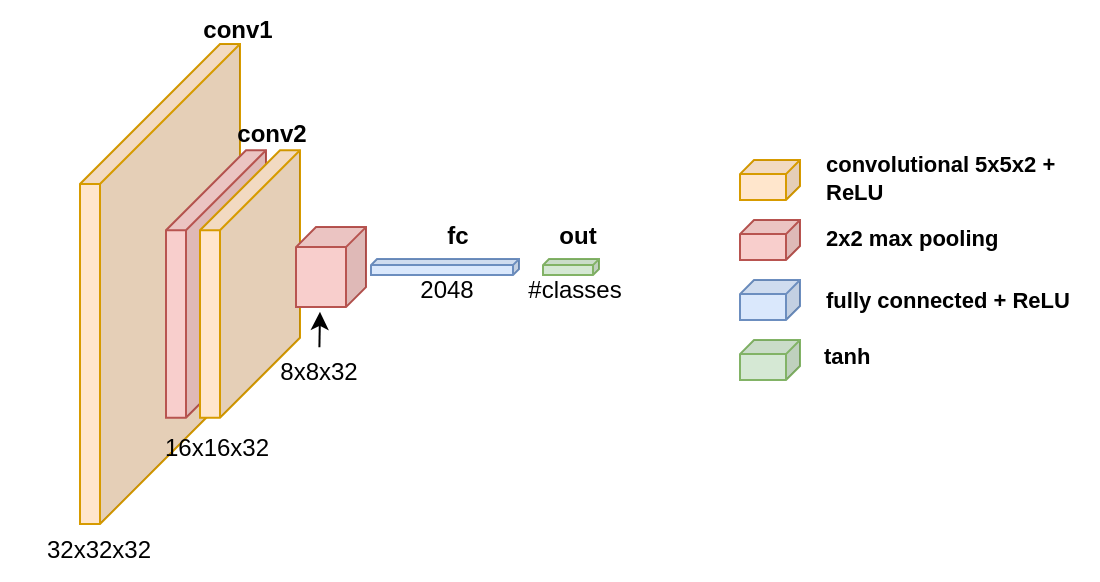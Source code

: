 <mxfile version="20.3.0" type="github"><diagram id="QJjx0-fPxzvcmYibJWj1" name="Page-1"><mxGraphModel dx="816" dy="454" grid="1" gridSize="10" guides="1" tooltips="1" connect="1" arrows="1" fold="1" page="1" pageScale="1" pageWidth="827" pageHeight="583" math="0" shadow="0"><root><mxCell id="0"/><mxCell id="1" parent="0"/><mxCell id="U6Gq5deSnRf4Gec1gaye-50" value="" style="shape=cube;whiteSpace=wrap;html=1;boundedLbl=1;backgroundOutline=1;darkOpacity=0.05;darkOpacity2=0.1;size=70;direction=east;flipH=1;fillColor=#ffe6cc;strokeColor=#d79b00;" vertex="1" parent="1"><mxGeometry x="60" y="172" width="80" height="240" as="geometry"/></mxCell><mxCell id="4f-DMQIj-ya-iA7LCkDa-23" value="" style="shape=cube;whiteSpace=wrap;html=1;boundedLbl=1;backgroundOutline=1;darkOpacity=0.05;darkOpacity2=0.1;size=7;direction=east;flipH=1;fillColor=#ffe6cc;strokeColor=#d79b00;fontSize=11;" parent="1" vertex="1"><mxGeometry x="390" y="230.03" width="30" height="20" as="geometry"/></mxCell><mxCell id="4f-DMQIj-ya-iA7LCkDa-24" value="" style="shape=cube;whiteSpace=wrap;html=1;boundedLbl=1;backgroundOutline=1;darkOpacity=0.05;darkOpacity2=0.1;size=7;direction=east;flipH=1;fillColor=#f8cecc;strokeColor=#b85450;fontSize=11;" parent="1" vertex="1"><mxGeometry x="390" y="260.03" width="30" height="20" as="geometry"/></mxCell><mxCell id="4f-DMQIj-ya-iA7LCkDa-26" value="" style="shape=cube;whiteSpace=wrap;html=1;boundedLbl=1;backgroundOutline=1;darkOpacity=0.05;darkOpacity2=0.1;size=7;direction=east;flipH=1;fillColor=#dae8fc;strokeColor=#6c8ebf;fontSize=11;" parent="1" vertex="1"><mxGeometry x="390" y="290.03" width="30" height="20" as="geometry"/></mxCell><mxCell id="4f-DMQIj-ya-iA7LCkDa-28" value="" style="shape=cube;whiteSpace=wrap;html=1;boundedLbl=1;backgroundOutline=1;darkOpacity=0.05;darkOpacity2=0.1;size=7;direction=east;flipH=1;fillColor=#d5e8d4;strokeColor=#82b366;fontSize=11;" parent="1" vertex="1"><mxGeometry x="390" y="320.03" width="30" height="20" as="geometry"/></mxCell><mxCell id="4f-DMQIj-ya-iA7LCkDa-29" value="&lt;b&gt;conv1&lt;/b&gt;" style="text;html=1;strokeColor=none;fillColor=none;align=center;verticalAlign=middle;whiteSpace=wrap;rounded=0;" parent="1" vertex="1"><mxGeometry x="119" y="150" width="40" height="30" as="geometry"/></mxCell><mxCell id="4f-DMQIj-ya-iA7LCkDa-36" value="&lt;b&gt;fc&lt;/b&gt;" style="text;html=1;strokeColor=none;fillColor=none;align=center;verticalAlign=middle;whiteSpace=wrap;rounded=0;" parent="1" vertex="1"><mxGeometry x="229" y="252.56" width="40" height="30" as="geometry"/></mxCell><mxCell id="4f-DMQIj-ya-iA7LCkDa-38" value="32x32x32" style="text;html=1;strokeColor=none;fillColor=none;align=center;verticalAlign=middle;whiteSpace=wrap;rounded=0;" parent="1" vertex="1"><mxGeometry x="20" y="410" width="99" height="30" as="geometry"/></mxCell><mxCell id="4f-DMQIj-ya-iA7LCkDa-39" value="16x16x32" style="text;html=1;strokeColor=none;fillColor=none;align=center;verticalAlign=middle;whiteSpace=wrap;rounded=0;" parent="1" vertex="1"><mxGeometry x="78.5" y="358.88" width="99" height="30" as="geometry"/></mxCell><mxCell id="4f-DMQIj-ya-iA7LCkDa-49" value="2048" style="text;html=1;strokeColor=none;fillColor=none;align=center;verticalAlign=middle;whiteSpace=wrap;rounded=0;" parent="1" vertex="1"><mxGeometry x="193.5" y="282.56" width="99" height="24" as="geometry"/></mxCell><mxCell id="4f-DMQIj-ya-iA7LCkDa-50" value="convolutional 5x5x2 + ReLU" style="text;html=1;strokeColor=none;fillColor=none;align=left;verticalAlign=middle;whiteSpace=wrap;rounded=0;fontStyle=1;fontSize=11;" parent="1" vertex="1"><mxGeometry x="431" y="227.09" width="138" height="23.88" as="geometry"/></mxCell><mxCell id="4f-DMQIj-ya-iA7LCkDa-51" value="2x2 max pooling" style="text;html=1;strokeColor=none;fillColor=none;align=left;verticalAlign=middle;whiteSpace=wrap;rounded=0;fontStyle=1;fontSize=11;" parent="1" vertex="1"><mxGeometry x="431" y="257.09" width="138" height="23.88" as="geometry"/></mxCell><mxCell id="4f-DMQIj-ya-iA7LCkDa-52" value="fully connected + ReLU" style="text;html=1;strokeColor=none;fillColor=none;align=left;verticalAlign=middle;whiteSpace=wrap;rounded=0;fontStyle=1;fontSize=11;" parent="1" vertex="1"><mxGeometry x="431" y="288.15" width="138" height="23.88" as="geometry"/></mxCell><mxCell id="4f-DMQIj-ya-iA7LCkDa-53" value="tanh" style="text;html=1;strokeColor=none;fillColor=none;align=left;verticalAlign=middle;whiteSpace=wrap;rounded=0;fontStyle=1;fontSize=11;" parent="1" vertex="1"><mxGeometry x="430" y="316.15" width="138" height="23.88" as="geometry"/></mxCell><mxCell id="U6Gq5deSnRf4Gec1gaye-10" value="#classes" style="text;html=1;strokeColor=none;fillColor=none;align=center;verticalAlign=middle;whiteSpace=wrap;rounded=0;" vertex="1" parent="1"><mxGeometry x="258" y="282.56" width="99" height="24" as="geometry"/></mxCell><mxCell id="U6Gq5deSnRf4Gec1gaye-39" value="&lt;b&gt;out&lt;/b&gt;" style="text;html=1;strokeColor=none;fillColor=none;align=center;verticalAlign=middle;whiteSpace=wrap;rounded=0;" vertex="1" parent="1"><mxGeometry x="288.5" y="252.56" width="40" height="30" as="geometry"/></mxCell><mxCell id="U6Gq5deSnRf4Gec1gaye-51" value="" style="shape=cube;whiteSpace=wrap;html=1;boundedLbl=1;backgroundOutline=1;darkOpacity=0.05;darkOpacity2=0.1;size=40;direction=east;flipH=1;fillColor=#f8cecc;strokeColor=#b85450;" vertex="1" parent="1"><mxGeometry x="103" y="225.13" width="50" height="133.75" as="geometry"/></mxCell><mxCell id="U6Gq5deSnRf4Gec1gaye-52" value="" style="shape=cube;whiteSpace=wrap;html=1;boundedLbl=1;backgroundOutline=1;darkOpacity=0.05;darkOpacity2=0.1;size=40;direction=east;flipH=1;fillColor=#ffe6cc;strokeColor=#d79b00;" vertex="1" parent="1"><mxGeometry x="120" y="225.13" width="50" height="133.75" as="geometry"/></mxCell><mxCell id="U6Gq5deSnRf4Gec1gaye-53" value="" style="shape=cube;whiteSpace=wrap;html=1;boundedLbl=1;backgroundOutline=1;darkOpacity=0.05;darkOpacity2=0.1;size=10;direction=east;flipH=1;fillColor=#f8cecc;strokeColor=#b85450;" vertex="1" parent="1"><mxGeometry x="168" y="263.56" width="35" height="40" as="geometry"/></mxCell><mxCell id="U6Gq5deSnRf4Gec1gaye-54" value="" style="shape=cube;whiteSpace=wrap;html=1;boundedLbl=1;backgroundOutline=1;darkOpacity=0.05;darkOpacity2=0.1;size=3;direction=east;flipH=1;fillColor=#dae8fc;strokeColor=#6c8ebf;" vertex="1" parent="1"><mxGeometry x="205.5" y="279.56" width="74" height="8" as="geometry"/></mxCell><mxCell id="U6Gq5deSnRf4Gec1gaye-55" value="" style="shape=cube;whiteSpace=wrap;html=1;boundedLbl=1;backgroundOutline=1;darkOpacity=0.05;darkOpacity2=0.1;size=3;direction=east;flipH=1;fillColor=#d5e8d4;strokeColor=#82b366;" vertex="1" parent="1"><mxGeometry x="291.5" y="279.56" width="28" height="8" as="geometry"/></mxCell><mxCell id="4f-DMQIj-ya-iA7LCkDa-31" value="&lt;b&gt;conv2&lt;/b&gt;" style="text;html=1;strokeColor=none;fillColor=none;align=center;verticalAlign=middle;whiteSpace=wrap;rounded=0;" parent="1" vertex="1"><mxGeometry x="136" y="202" width="40" height="30" as="geometry"/></mxCell><mxCell id="U6Gq5deSnRf4Gec1gaye-58" value="8x8x32" style="text;html=1;strokeColor=none;fillColor=none;align=center;verticalAlign=middle;whiteSpace=wrap;rounded=0;" vertex="1" parent="1"><mxGeometry x="130" y="323.62" width="99" height="23.88" as="geometry"/></mxCell><mxCell id="U6Gq5deSnRf4Gec1gaye-59" value="" style="endArrow=classic;html=1;" edge="1" parent="1" source="U6Gq5deSnRf4Gec1gaye-58"><mxGeometry width="50" height="50" relative="1" as="geometry"><mxPoint x="183.16" y="328.62" as="sourcePoint"/><mxPoint x="180" y="305.93" as="targetPoint"/></mxGeometry></mxCell></root></mxGraphModel></diagram></mxfile>